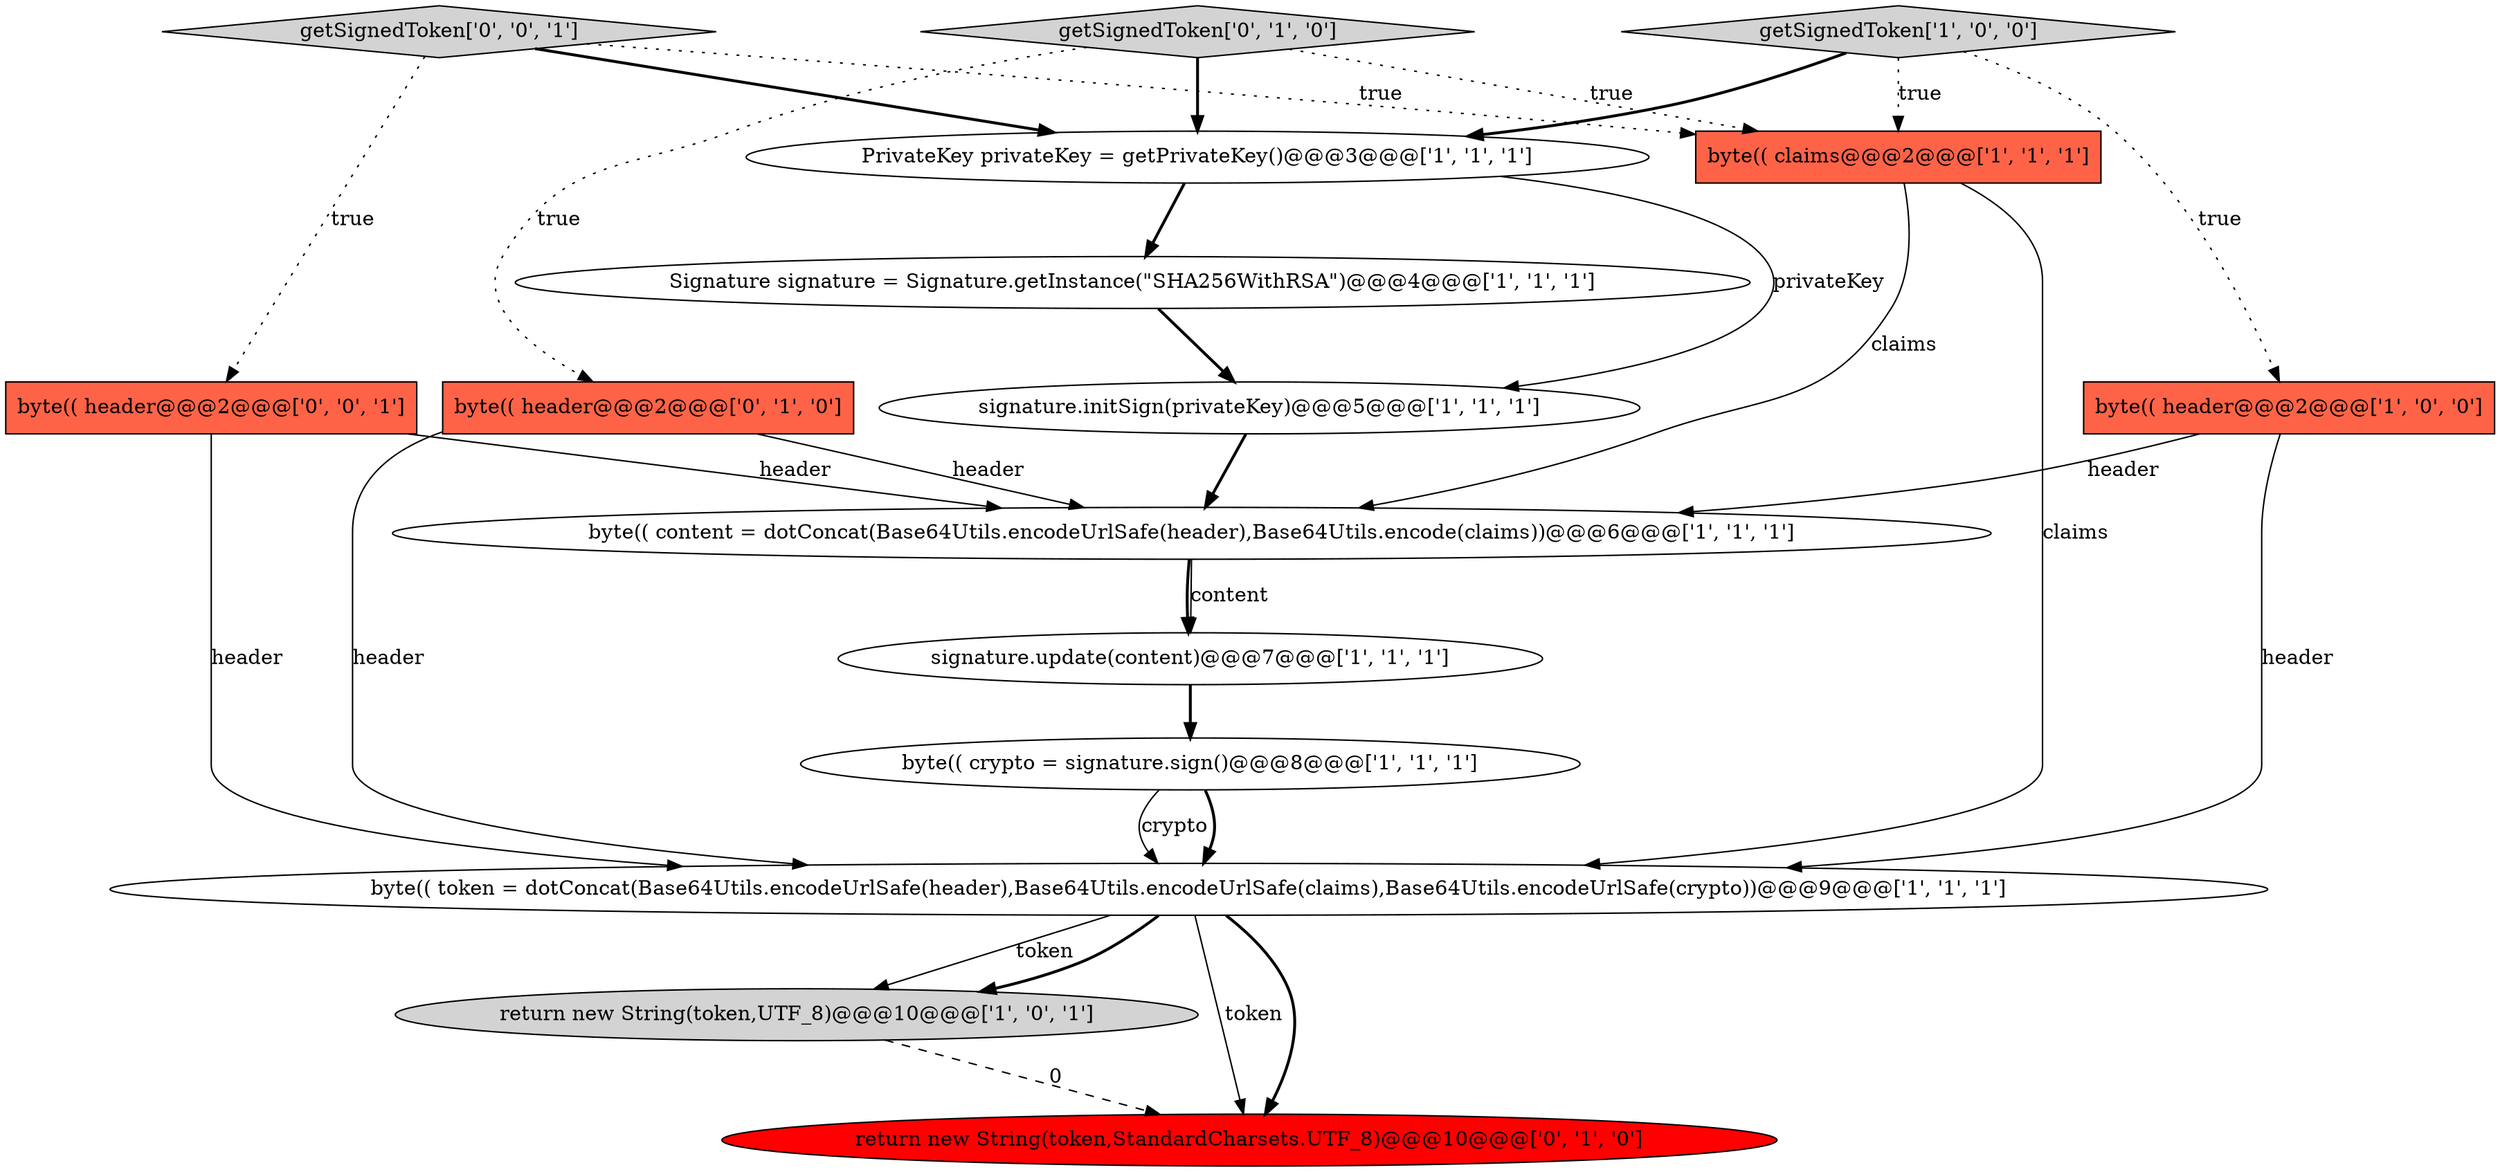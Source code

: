 digraph {
13 [style = filled, label = "return new String(token,StandardCharsets.UTF_8)@@@10@@@['0', '1', '0']", fillcolor = red, shape = ellipse image = "AAA1AAABBB2BBB"];
14 [style = filled, label = "getSignedToken['0', '0', '1']", fillcolor = lightgray, shape = diamond image = "AAA0AAABBB3BBB"];
15 [style = filled, label = "byte(( header@@@2@@@['0', '0', '1']", fillcolor = tomato, shape = box image = "AAA0AAABBB3BBB"];
9 [style = filled, label = "byte(( claims@@@2@@@['1', '1', '1']", fillcolor = tomato, shape = box image = "AAA0AAABBB1BBB"];
3 [style = filled, label = "return new String(token,UTF_8)@@@10@@@['1', '0', '1']", fillcolor = lightgray, shape = ellipse image = "AAA0AAABBB1BBB"];
6 [style = filled, label = "byte(( content = dotConcat(Base64Utils.encodeUrlSafe(header),Base64Utils.encode(claims))@@@6@@@['1', '1', '1']", fillcolor = white, shape = ellipse image = "AAA0AAABBB1BBB"];
0 [style = filled, label = "byte(( header@@@2@@@['1', '0', '0']", fillcolor = tomato, shape = box image = "AAA0AAABBB1BBB"];
4 [style = filled, label = "Signature signature = Signature.getInstance(\"SHA256WithRSA\")@@@4@@@['1', '1', '1']", fillcolor = white, shape = ellipse image = "AAA0AAABBB1BBB"];
7 [style = filled, label = "signature.update(content)@@@7@@@['1', '1', '1']", fillcolor = white, shape = ellipse image = "AAA0AAABBB1BBB"];
11 [style = filled, label = "byte(( header@@@2@@@['0', '1', '0']", fillcolor = tomato, shape = box image = "AAA0AAABBB2BBB"];
2 [style = filled, label = "getSignedToken['1', '0', '0']", fillcolor = lightgray, shape = diamond image = "AAA0AAABBB1BBB"];
12 [style = filled, label = "getSignedToken['0', '1', '0']", fillcolor = lightgray, shape = diamond image = "AAA0AAABBB2BBB"];
1 [style = filled, label = "PrivateKey privateKey = getPrivateKey()@@@3@@@['1', '1', '1']", fillcolor = white, shape = ellipse image = "AAA0AAABBB1BBB"];
5 [style = filled, label = "byte(( crypto = signature.sign()@@@8@@@['1', '1', '1']", fillcolor = white, shape = ellipse image = "AAA0AAABBB1BBB"];
8 [style = filled, label = "byte(( token = dotConcat(Base64Utils.encodeUrlSafe(header),Base64Utils.encodeUrlSafe(claims),Base64Utils.encodeUrlSafe(crypto))@@@9@@@['1', '1', '1']", fillcolor = white, shape = ellipse image = "AAA0AAABBB1BBB"];
10 [style = filled, label = "signature.initSign(privateKey)@@@5@@@['1', '1', '1']", fillcolor = white, shape = ellipse image = "AAA0AAABBB1BBB"];
4->10 [style = bold, label=""];
5->8 [style = bold, label=""];
15->8 [style = solid, label="header"];
1->4 [style = bold, label=""];
2->0 [style = dotted, label="true"];
8->3 [style = solid, label="token"];
9->8 [style = solid, label="claims"];
2->1 [style = bold, label=""];
0->8 [style = solid, label="header"];
9->6 [style = solid, label="claims"];
8->3 [style = bold, label=""];
15->6 [style = solid, label="header"];
12->1 [style = bold, label=""];
3->13 [style = dashed, label="0"];
10->6 [style = bold, label=""];
14->1 [style = bold, label=""];
12->11 [style = dotted, label="true"];
11->8 [style = solid, label="header"];
14->15 [style = dotted, label="true"];
1->10 [style = solid, label="privateKey"];
7->5 [style = bold, label=""];
6->7 [style = solid, label="content"];
2->9 [style = dotted, label="true"];
8->13 [style = solid, label="token"];
5->8 [style = solid, label="crypto"];
11->6 [style = solid, label="header"];
14->9 [style = dotted, label="true"];
0->6 [style = solid, label="header"];
6->7 [style = bold, label=""];
8->13 [style = bold, label=""];
12->9 [style = dotted, label="true"];
}
